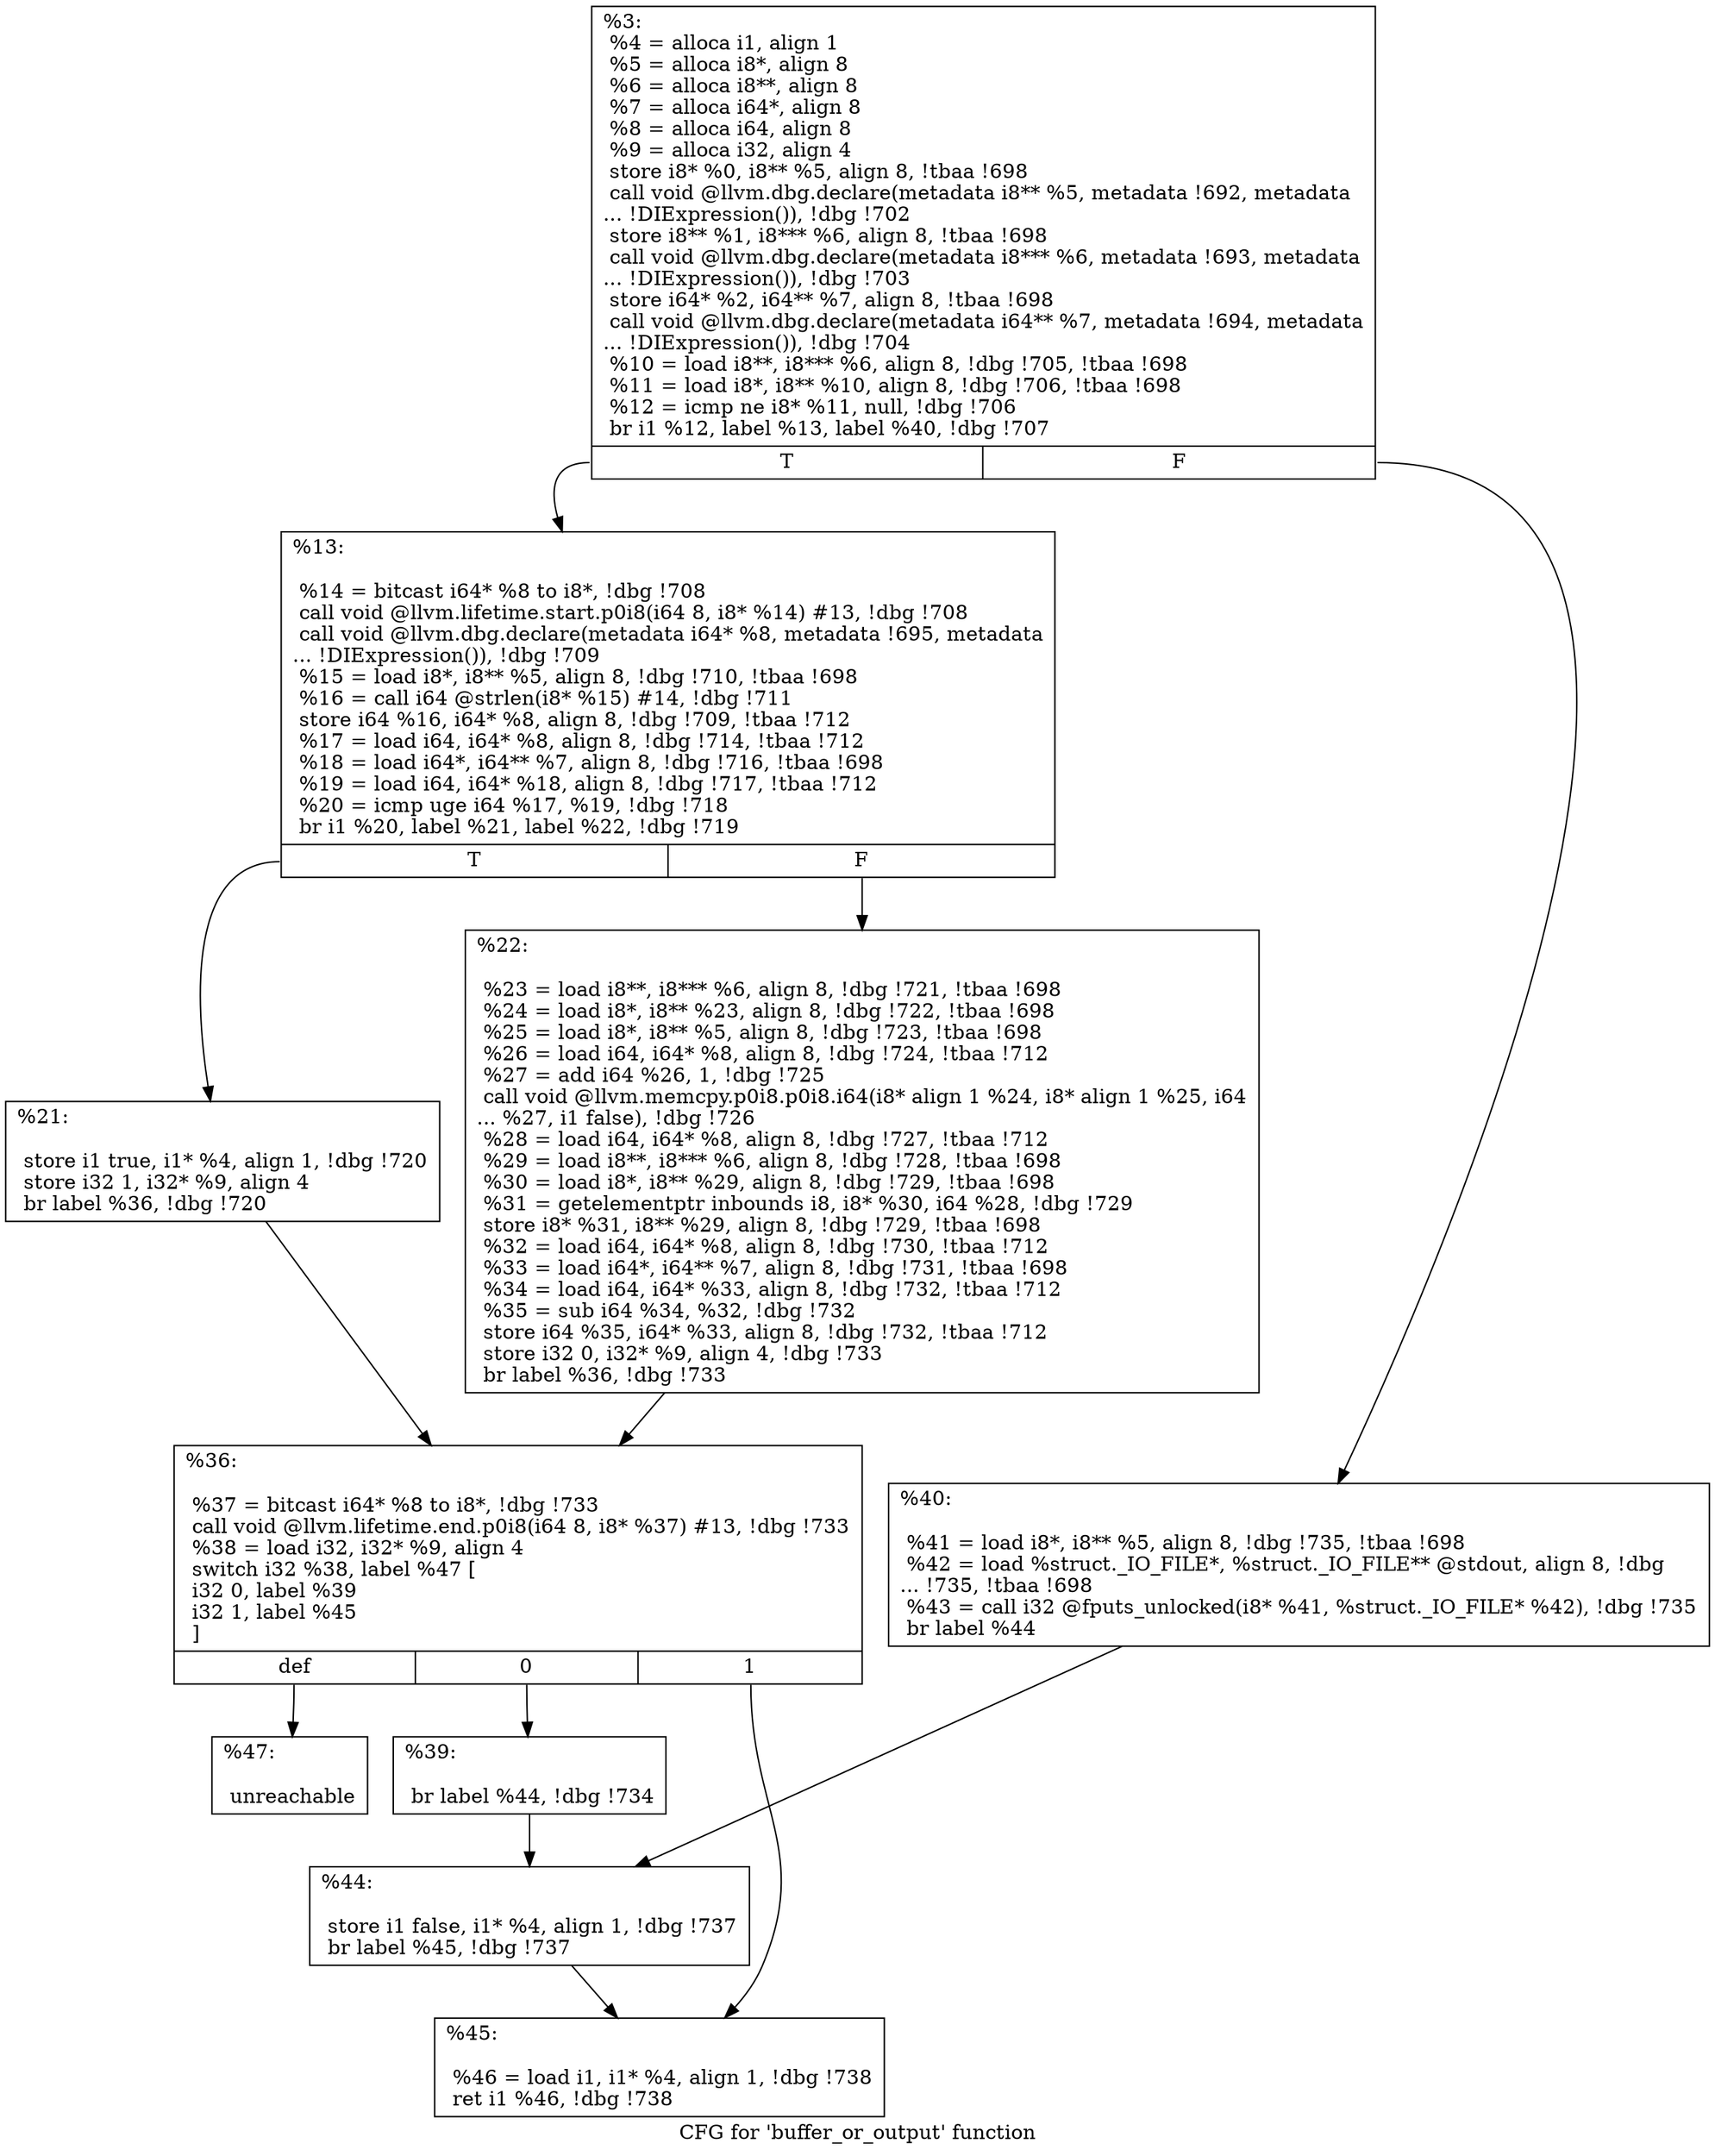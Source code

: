 digraph "CFG for 'buffer_or_output' function" {
	label="CFG for 'buffer_or_output' function";

	Node0x23f6010 [shape=record,label="{%3:\l  %4 = alloca i1, align 1\l  %5 = alloca i8*, align 8\l  %6 = alloca i8**, align 8\l  %7 = alloca i64*, align 8\l  %8 = alloca i64, align 8\l  %9 = alloca i32, align 4\l  store i8* %0, i8** %5, align 8, !tbaa !698\l  call void @llvm.dbg.declare(metadata i8** %5, metadata !692, metadata\l... !DIExpression()), !dbg !702\l  store i8** %1, i8*** %6, align 8, !tbaa !698\l  call void @llvm.dbg.declare(metadata i8*** %6, metadata !693, metadata\l... !DIExpression()), !dbg !703\l  store i64* %2, i64** %7, align 8, !tbaa !698\l  call void @llvm.dbg.declare(metadata i64** %7, metadata !694, metadata\l... !DIExpression()), !dbg !704\l  %10 = load i8**, i8*** %6, align 8, !dbg !705, !tbaa !698\l  %11 = load i8*, i8** %10, align 8, !dbg !706, !tbaa !698\l  %12 = icmp ne i8* %11, null, !dbg !706\l  br i1 %12, label %13, label %40, !dbg !707\l|{<s0>T|<s1>F}}"];
	Node0x23f6010:s0 -> Node0x23f6140;
	Node0x23f6010:s1 -> Node0x23f62d0;
	Node0x23f6140 [shape=record,label="{%13:\l\l  %14 = bitcast i64* %8 to i8*, !dbg !708\l  call void @llvm.lifetime.start.p0i8(i64 8, i8* %14) #13, !dbg !708\l  call void @llvm.dbg.declare(metadata i64* %8, metadata !695, metadata\l... !DIExpression()), !dbg !709\l  %15 = load i8*, i8** %5, align 8, !dbg !710, !tbaa !698\l  %16 = call i64 @strlen(i8* %15) #14, !dbg !711\l  store i64 %16, i64* %8, align 8, !dbg !709, !tbaa !712\l  %17 = load i64, i64* %8, align 8, !dbg !714, !tbaa !712\l  %18 = load i64*, i64** %7, align 8, !dbg !716, !tbaa !698\l  %19 = load i64, i64* %18, align 8, !dbg !717, !tbaa !712\l  %20 = icmp uge i64 %17, %19, !dbg !718\l  br i1 %20, label %21, label %22, !dbg !719\l|{<s0>T|<s1>F}}"];
	Node0x23f6140:s0 -> Node0x23f6190;
	Node0x23f6140:s1 -> Node0x23f61e0;
	Node0x23f6190 [shape=record,label="{%21:\l\l  store i1 true, i1* %4, align 1, !dbg !720\l  store i32 1, i32* %9, align 4\l  br label %36, !dbg !720\l}"];
	Node0x23f6190 -> Node0x23f6230;
	Node0x23f61e0 [shape=record,label="{%22:\l\l  %23 = load i8**, i8*** %6, align 8, !dbg !721, !tbaa !698\l  %24 = load i8*, i8** %23, align 8, !dbg !722, !tbaa !698\l  %25 = load i8*, i8** %5, align 8, !dbg !723, !tbaa !698\l  %26 = load i64, i64* %8, align 8, !dbg !724, !tbaa !712\l  %27 = add i64 %26, 1, !dbg !725\l  call void @llvm.memcpy.p0i8.p0i8.i64(i8* align 1 %24, i8* align 1 %25, i64\l... %27, i1 false), !dbg !726\l  %28 = load i64, i64* %8, align 8, !dbg !727, !tbaa !712\l  %29 = load i8**, i8*** %6, align 8, !dbg !728, !tbaa !698\l  %30 = load i8*, i8** %29, align 8, !dbg !729, !tbaa !698\l  %31 = getelementptr inbounds i8, i8* %30, i64 %28, !dbg !729\l  store i8* %31, i8** %29, align 8, !dbg !729, !tbaa !698\l  %32 = load i64, i64* %8, align 8, !dbg !730, !tbaa !712\l  %33 = load i64*, i64** %7, align 8, !dbg !731, !tbaa !698\l  %34 = load i64, i64* %33, align 8, !dbg !732, !tbaa !712\l  %35 = sub i64 %34, %32, !dbg !732\l  store i64 %35, i64* %33, align 8, !dbg !732, !tbaa !712\l  store i32 0, i32* %9, align 4, !dbg !733\l  br label %36, !dbg !733\l}"];
	Node0x23f61e0 -> Node0x23f6230;
	Node0x23f6230 [shape=record,label="{%36:\l\l  %37 = bitcast i64* %8 to i8*, !dbg !733\l  call void @llvm.lifetime.end.p0i8(i64 8, i8* %37) #13, !dbg !733\l  %38 = load i32, i32* %9, align 4\l  switch i32 %38, label %47 [\l    i32 0, label %39\l    i32 1, label %45\l  ]\l|{<s0>def|<s1>0|<s2>1}}"];
	Node0x23f6230:s0 -> Node0x23f63c0;
	Node0x23f6230:s1 -> Node0x23f6280;
	Node0x23f6230:s2 -> Node0x23f6370;
	Node0x23f6280 [shape=record,label="{%39:\l\l  br label %44, !dbg !734\l}"];
	Node0x23f6280 -> Node0x23f6320;
	Node0x23f62d0 [shape=record,label="{%40:\l\l  %41 = load i8*, i8** %5, align 8, !dbg !735, !tbaa !698\l  %42 = load %struct._IO_FILE*, %struct._IO_FILE** @stdout, align 8, !dbg\l... !735, !tbaa !698\l  %43 = call i32 @fputs_unlocked(i8* %41, %struct._IO_FILE* %42), !dbg !735\l  br label %44\l}"];
	Node0x23f62d0 -> Node0x23f6320;
	Node0x23f6320 [shape=record,label="{%44:\l\l  store i1 false, i1* %4, align 1, !dbg !737\l  br label %45, !dbg !737\l}"];
	Node0x23f6320 -> Node0x23f6370;
	Node0x23f6370 [shape=record,label="{%45:\l\l  %46 = load i1, i1* %4, align 1, !dbg !738\l  ret i1 %46, !dbg !738\l}"];
	Node0x23f63c0 [shape=record,label="{%47:\l\l  unreachable\l}"];
}
